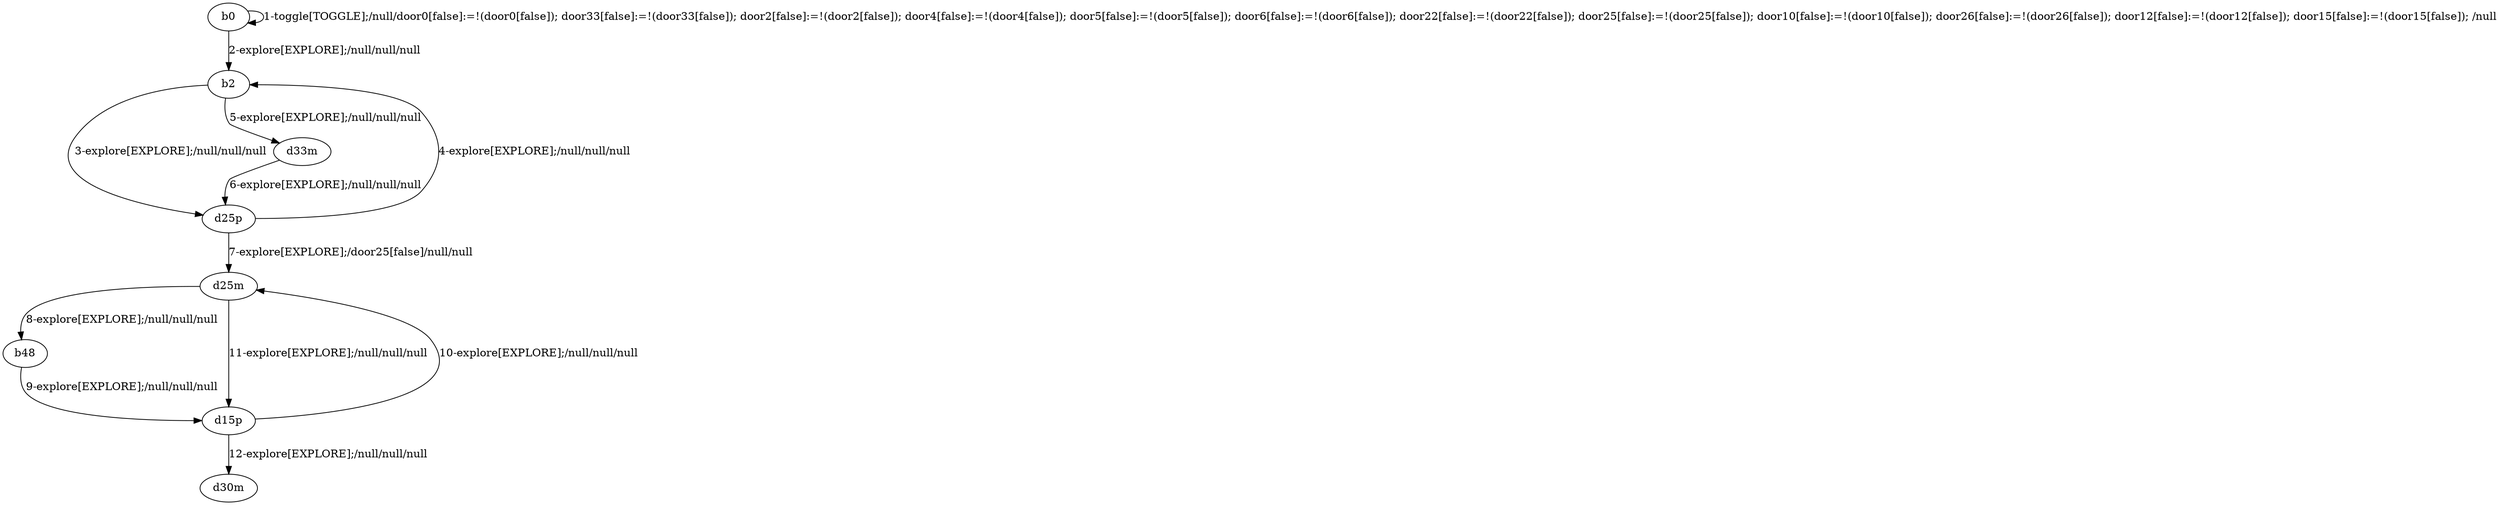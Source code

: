 # Total number of goals covered by this test: 1
# d15p --> d25m

digraph g {
"b0" -> "b0" [label = "1-toggle[TOGGLE];/null/door0[false]:=!(door0[false]); door33[false]:=!(door33[false]); door2[false]:=!(door2[false]); door4[false]:=!(door4[false]); door5[false]:=!(door5[false]); door6[false]:=!(door6[false]); door22[false]:=!(door22[false]); door25[false]:=!(door25[false]); door10[false]:=!(door10[false]); door26[false]:=!(door26[false]); door12[false]:=!(door12[false]); door15[false]:=!(door15[false]); /null"];
"b0" -> "b2" [label = "2-explore[EXPLORE];/null/null/null"];
"b2" -> "d25p" [label = "3-explore[EXPLORE];/null/null/null"];
"d25p" -> "b2" [label = "4-explore[EXPLORE];/null/null/null"];
"b2" -> "d33m" [label = "5-explore[EXPLORE];/null/null/null"];
"d33m" -> "d25p" [label = "6-explore[EXPLORE];/null/null/null"];
"d25p" -> "d25m" [label = "7-explore[EXPLORE];/door25[false]/null/null"];
"d25m" -> "b48" [label = "8-explore[EXPLORE];/null/null/null"];
"b48" -> "d15p" [label = "9-explore[EXPLORE];/null/null/null"];
"d15p" -> "d25m" [label = "10-explore[EXPLORE];/null/null/null"];
"d25m" -> "d15p" [label = "11-explore[EXPLORE];/null/null/null"];
"d15p" -> "d30m" [label = "12-explore[EXPLORE];/null/null/null"];
}